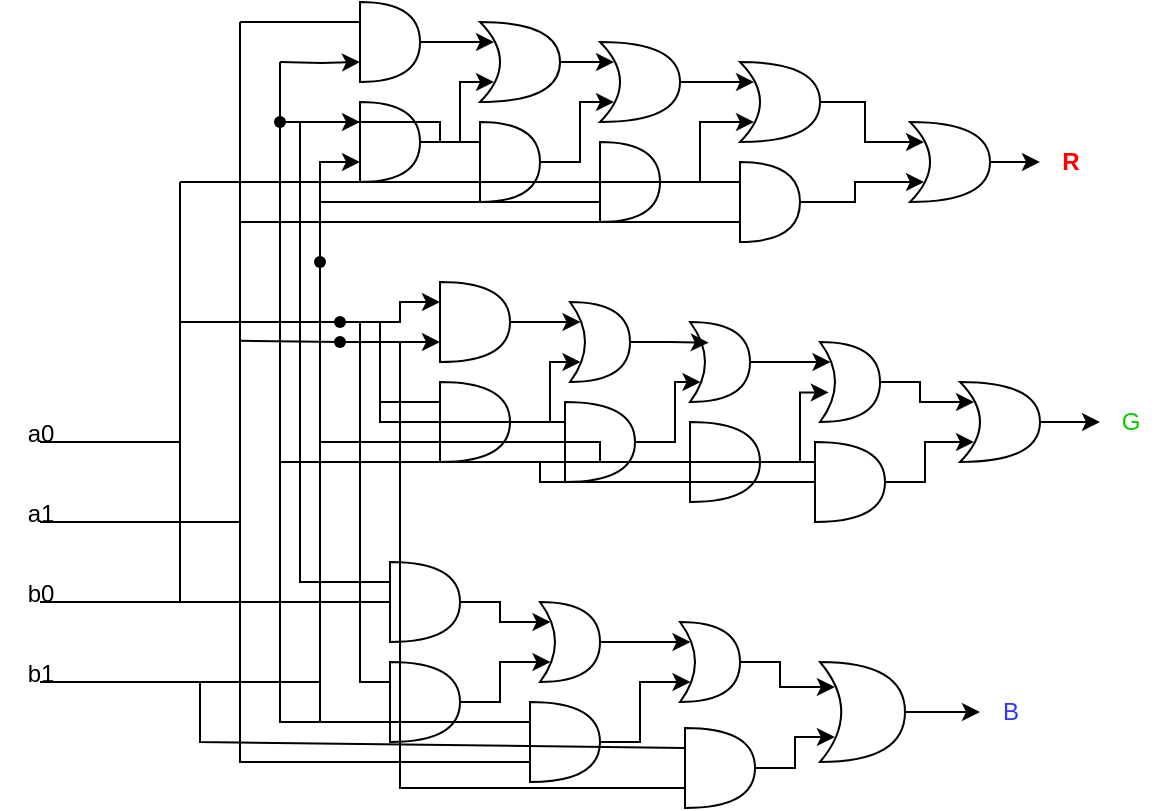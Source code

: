 <mxfile version="26.0.14">
  <diagram name="Page-1" id="e18R6_LnfPKh5nC57Hlv">
    <mxGraphModel dx="1050" dy="603" grid="1" gridSize="10" guides="1" tooltips="1" connect="1" arrows="1" fold="1" page="1" pageScale="1" pageWidth="850" pageHeight="1100" math="0" shadow="0">
      <root>
        <mxCell id="0" />
        <mxCell id="1" parent="0" />
        <mxCell id="m_qxUJUoMmuEMGVjWjaj-1" value="" style="endArrow=none;html=1;rounded=0;" parent="1" edge="1">
          <mxGeometry width="50" height="50" relative="1" as="geometry">
            <mxPoint x="100" y="320" as="sourcePoint" />
            <mxPoint x="170" y="320" as="targetPoint" />
          </mxGeometry>
        </mxCell>
        <mxCell id="m_qxUJUoMmuEMGVjWjaj-2" value="" style="endArrow=none;html=1;rounded=0;" parent="1" edge="1">
          <mxGeometry width="50" height="50" relative="1" as="geometry">
            <mxPoint x="100" y="360" as="sourcePoint" />
            <mxPoint x="170" y="360" as="targetPoint" />
          </mxGeometry>
        </mxCell>
        <mxCell id="m_qxUJUoMmuEMGVjWjaj-3" value="" style="endArrow=none;html=1;rounded=0;" parent="1" edge="1">
          <mxGeometry width="50" height="50" relative="1" as="geometry">
            <mxPoint x="100" y="400" as="sourcePoint" />
            <mxPoint x="170" y="400" as="targetPoint" />
          </mxGeometry>
        </mxCell>
        <mxCell id="m_qxUJUoMmuEMGVjWjaj-4" value="" style="endArrow=none;html=1;rounded=0;" parent="1" edge="1">
          <mxGeometry width="50" height="50" relative="1" as="geometry">
            <mxPoint x="100" y="440" as="sourcePoint" />
            <mxPoint x="170" y="440" as="targetPoint" />
          </mxGeometry>
        </mxCell>
        <mxCell id="m_qxUJUoMmuEMGVjWjaj-5" value="a0&lt;div&gt;&lt;br&gt;&lt;/div&gt;" style="text;html=1;align=center;verticalAlign=middle;resizable=0;points=[];autosize=1;strokeColor=none;fillColor=none;" parent="1" vertex="1">
          <mxGeometry x="80" y="303" width="40" height="40" as="geometry" />
        </mxCell>
        <mxCell id="m_qxUJUoMmuEMGVjWjaj-6" value="a1&lt;div&gt;&lt;br&gt;&lt;/div&gt;" style="text;html=1;align=center;verticalAlign=middle;resizable=0;points=[];autosize=1;strokeColor=none;fillColor=none;" parent="1" vertex="1">
          <mxGeometry x="80" y="343" width="40" height="40" as="geometry" />
        </mxCell>
        <mxCell id="m_qxUJUoMmuEMGVjWjaj-9" value="b0&lt;div&gt;&lt;br&gt;&lt;/div&gt;" style="text;html=1;align=center;verticalAlign=middle;resizable=0;points=[];autosize=1;strokeColor=none;fillColor=none;" parent="1" vertex="1">
          <mxGeometry x="80" y="383" width="40" height="40" as="geometry" />
        </mxCell>
        <mxCell id="m_qxUJUoMmuEMGVjWjaj-10" value="b1&lt;div&gt;&lt;br&gt;&lt;/div&gt;" style="text;html=1;align=center;verticalAlign=middle;resizable=0;points=[];autosize=1;strokeColor=none;fillColor=none;" parent="1" vertex="1">
          <mxGeometry x="80" y="423" width="40" height="40" as="geometry" />
        </mxCell>
        <mxCell id="m_qxUJUoMmuEMGVjWjaj-11" value="" style="endArrow=none;html=1;rounded=0;" parent="1" edge="1">
          <mxGeometry width="50" height="50" relative="1" as="geometry">
            <mxPoint x="170" y="320" as="sourcePoint" />
            <mxPoint x="170" y="190" as="targetPoint" />
          </mxGeometry>
        </mxCell>
        <mxCell id="m_qxUJUoMmuEMGVjWjaj-12" value="" style="endArrow=none;html=1;rounded=0;" parent="1" edge="1">
          <mxGeometry width="50" height="50" relative="1" as="geometry">
            <mxPoint x="170" y="360" as="sourcePoint" />
            <mxPoint x="200" y="110" as="targetPoint" />
            <Array as="points">
              <mxPoint x="200" y="360" />
            </Array>
          </mxGeometry>
        </mxCell>
        <mxCell id="m_qxUJUoMmuEMGVjWjaj-13" value="" style="endArrow=none;html=1;rounded=0;" parent="1" edge="1">
          <mxGeometry width="50" height="50" relative="1" as="geometry">
            <mxPoint x="150" y="400" as="sourcePoint" />
            <mxPoint x="220" y="200" as="targetPoint" />
            <Array as="points">
              <mxPoint x="220" y="400" />
            </Array>
          </mxGeometry>
        </mxCell>
        <mxCell id="m_qxUJUoMmuEMGVjWjaj-15" value="" style="shape=or;whiteSpace=wrap;html=1;" parent="1" vertex="1">
          <mxGeometry x="260" y="100" width="30" height="40" as="geometry" />
        </mxCell>
        <mxCell id="m_qxUJUoMmuEMGVjWjaj-16" value="" style="shape=or;whiteSpace=wrap;html=1;" parent="1" vertex="1">
          <mxGeometry x="260" y="150" width="30" height="40" as="geometry" />
        </mxCell>
        <mxCell id="m_qxUJUoMmuEMGVjWjaj-17" value="" style="shape=or;whiteSpace=wrap;html=1;" parent="1" vertex="1">
          <mxGeometry x="450" y="180" width="30" height="40" as="geometry" />
        </mxCell>
        <mxCell id="m_qxUJUoMmuEMGVjWjaj-18" value="" style="shape=or;whiteSpace=wrap;html=1;" parent="1" vertex="1">
          <mxGeometry x="380" y="170" width="30" height="40" as="geometry" />
        </mxCell>
        <mxCell id="m_qxUJUoMmuEMGVjWjaj-19" value="" style="shape=or;whiteSpace=wrap;html=1;" parent="1" vertex="1">
          <mxGeometry x="320" y="160" width="30" height="40" as="geometry" />
        </mxCell>
        <mxCell id="m_qxUJUoMmuEMGVjWjaj-20" value="" style="endArrow=none;html=1;rounded=0;entryX=0.3;entryY=0.6;entryDx=0;entryDy=0;entryPerimeter=0;" parent="1" target="m_qxUJUoMmuEMGVjWjaj-40" edge="1">
          <mxGeometry width="50" height="50" relative="1" as="geometry">
            <mxPoint x="220" y="200" as="sourcePoint" />
            <mxPoint x="220" y="160" as="targetPoint" />
            <Array as="points">
              <mxPoint x="220" y="160" />
            </Array>
          </mxGeometry>
        </mxCell>
        <mxCell id="m_qxUJUoMmuEMGVjWjaj-38" value="" style="endArrow=none;html=1;rounded=0;" parent="1" target="m_qxUJUoMmuEMGVjWjaj-37" edge="1">
          <mxGeometry width="50" height="50" relative="1" as="geometry">
            <mxPoint x="170" y="440" as="sourcePoint" />
            <mxPoint x="245" y="180" as="targetPoint" />
            <Array as="points">
              <mxPoint x="240" y="440" />
            </Array>
          </mxGeometry>
        </mxCell>
        <mxCell id="m_qxUJUoMmuEMGVjWjaj-37" value="" style="shape=waypoint;sketch=0;size=6;pointerEvents=1;points=[];fillColor=none;resizable=0;rotatable=0;perimeter=centerPerimeter;snapToPoint=1;" parent="1" vertex="1">
          <mxGeometry x="230" y="220" width="20" height="20" as="geometry" />
        </mxCell>
        <mxCell id="m_qxUJUoMmuEMGVjWjaj-39" style="edgeStyle=orthogonalEdgeStyle;rounded=0;orthogonalLoop=1;jettySize=auto;html=1;entryX=0;entryY=0.75;entryDx=0;entryDy=0;entryPerimeter=0;" parent="1" source="m_qxUJUoMmuEMGVjWjaj-37" target="m_qxUJUoMmuEMGVjWjaj-16" edge="1">
          <mxGeometry relative="1" as="geometry">
            <Array as="points">
              <mxPoint x="240" y="180" />
            </Array>
          </mxGeometry>
        </mxCell>
        <mxCell id="m_qxUJUoMmuEMGVjWjaj-41" value="" style="edgeStyle=orthogonalEdgeStyle;rounded=0;orthogonalLoop=1;jettySize=auto;html=1;entryX=0;entryY=0.25;entryDx=0;entryDy=0;entryPerimeter=0;exitX=1.085;exitY=0.952;exitDx=0;exitDy=0;exitPerimeter=0;" parent="1" source="m_qxUJUoMmuEMGVjWjaj-40" target="m_qxUJUoMmuEMGVjWjaj-16" edge="1">
          <mxGeometry relative="1" as="geometry" />
        </mxCell>
        <mxCell id="m_qxUJUoMmuEMGVjWjaj-42" value="" style="endArrow=none;html=1;rounded=0;entryX=0;entryY=0.25;entryDx=0;entryDy=0;entryPerimeter=0;" parent="1" target="m_qxUJUoMmuEMGVjWjaj-15" edge="1">
          <mxGeometry width="50" height="50" relative="1" as="geometry">
            <mxPoint x="200" y="110" as="sourcePoint" />
            <mxPoint x="450" y="320" as="targetPoint" />
          </mxGeometry>
        </mxCell>
        <mxCell id="m_qxUJUoMmuEMGVjWjaj-43" value="" style="endArrow=none;html=1;rounded=0;" parent="1" source="m_qxUJUoMmuEMGVjWjaj-40" edge="1">
          <mxGeometry width="50" height="50" relative="1" as="geometry">
            <mxPoint x="220" y="160" as="sourcePoint" />
            <mxPoint x="220" y="130" as="targetPoint" />
            <Array as="points" />
          </mxGeometry>
        </mxCell>
        <mxCell id="m_qxUJUoMmuEMGVjWjaj-45" style="edgeStyle=orthogonalEdgeStyle;rounded=0;orthogonalLoop=1;jettySize=auto;html=1;entryX=1.2;entryY=0.65;entryDx=0;entryDy=0;entryPerimeter=0;" parent="1" edge="1">
          <mxGeometry relative="1" as="geometry">
            <mxPoint x="210" y="130" as="sourcePoint" />
            <mxPoint x="210" y="130" as="targetPoint" />
          </mxGeometry>
        </mxCell>
        <mxCell id="m_qxUJUoMmuEMGVjWjaj-46" style="edgeStyle=orthogonalEdgeStyle;rounded=0;orthogonalLoop=1;jettySize=auto;html=1;entryX=1.05;entryY=0.55;entryDx=0;entryDy=0;entryPerimeter=0;" parent="1" edge="1">
          <mxGeometry relative="1" as="geometry">
            <mxPoint x="210" y="130" as="sourcePoint" />
            <mxPoint x="210" y="130" as="targetPoint" />
          </mxGeometry>
        </mxCell>
        <mxCell id="m_qxUJUoMmuEMGVjWjaj-48" style="edgeStyle=orthogonalEdgeStyle;rounded=0;orthogonalLoop=1;jettySize=auto;html=1;entryX=0;entryY=0.75;entryDx=0;entryDy=0;entryPerimeter=0;" parent="1" target="m_qxUJUoMmuEMGVjWjaj-15" edge="1">
          <mxGeometry relative="1" as="geometry">
            <mxPoint x="220" y="130" as="sourcePoint" />
          </mxGeometry>
        </mxCell>
        <mxCell id="m_qxUJUoMmuEMGVjWjaj-49" value="" style="shape=xor;whiteSpace=wrap;html=1;" parent="1" vertex="1">
          <mxGeometry x="320" y="110" width="40" height="40" as="geometry" />
        </mxCell>
        <mxCell id="m_qxUJUoMmuEMGVjWjaj-50" style="edgeStyle=orthogonalEdgeStyle;rounded=0;orthogonalLoop=1;jettySize=auto;html=1;entryX=0.175;entryY=0.75;entryDx=0;entryDy=0;entryPerimeter=0;" parent="1" source="m_qxUJUoMmuEMGVjWjaj-16" target="m_qxUJUoMmuEMGVjWjaj-49" edge="1">
          <mxGeometry relative="1" as="geometry" />
        </mxCell>
        <mxCell id="m_qxUJUoMmuEMGVjWjaj-51" style="edgeStyle=orthogonalEdgeStyle;rounded=0;orthogonalLoop=1;jettySize=auto;html=1;exitX=1;exitY=0.5;exitDx=0;exitDy=0;exitPerimeter=0;entryX=0.175;entryY=0.25;entryDx=0;entryDy=0;entryPerimeter=0;" parent="1" source="m_qxUJUoMmuEMGVjWjaj-15" target="m_qxUJUoMmuEMGVjWjaj-49" edge="1">
          <mxGeometry relative="1" as="geometry" />
        </mxCell>
        <mxCell id="m_qxUJUoMmuEMGVjWjaj-52" value="" style="endArrow=none;html=1;rounded=0;entryDx=0;entryDy=0;entryPerimeter=0;entryX=-0.029;entryY=0.511;" parent="1" target="m_qxUJUoMmuEMGVjWjaj-40" edge="1">
          <mxGeometry width="50" height="50" relative="1" as="geometry">
            <mxPoint x="220" y="160" as="sourcePoint" />
            <mxPoint x="210" y="130" as="targetPoint" />
            <Array as="points" />
          </mxGeometry>
        </mxCell>
        <mxCell id="m_qxUJUoMmuEMGVjWjaj-40" value="" style="shape=waypoint;sketch=0;size=6;pointerEvents=1;points=[];fillColor=none;resizable=0;rotatable=0;perimeter=centerPerimeter;snapToPoint=1;" parent="1" vertex="1">
          <mxGeometry x="210" y="150" width="20" height="20" as="geometry" />
        </mxCell>
        <mxCell id="m_qxUJUoMmuEMGVjWjaj-53" style="edgeStyle=orthogonalEdgeStyle;rounded=0;orthogonalLoop=1;jettySize=auto;html=1;" parent="1" source="m_qxUJUoMmuEMGVjWjaj-40" target="m_qxUJUoMmuEMGVjWjaj-40" edge="1">
          <mxGeometry relative="1" as="geometry" />
        </mxCell>
        <mxCell id="m_qxUJUoMmuEMGVjWjaj-54" value="" style="endArrow=none;html=1;rounded=0;entryX=0;entryY=0.25;entryDx=0;entryDy=0;entryPerimeter=0;" parent="1" target="m_qxUJUoMmuEMGVjWjaj-19" edge="1">
          <mxGeometry width="50" height="50" relative="1" as="geometry">
            <mxPoint x="230" y="160" as="sourcePoint" />
            <mxPoint x="310" y="190" as="targetPoint" />
            <Array as="points">
              <mxPoint x="300" y="160" />
              <mxPoint x="300" y="170" />
            </Array>
          </mxGeometry>
        </mxCell>
        <mxCell id="m_qxUJUoMmuEMGVjWjaj-55" value="" style="endArrow=none;html=1;rounded=0;entryX=0;entryY=0.75;entryDx=0;entryDy=0;entryPerimeter=0;" parent="1" target="m_qxUJUoMmuEMGVjWjaj-19" edge="1">
          <mxGeometry width="50" height="50" relative="1" as="geometry">
            <mxPoint x="170" y="190" as="sourcePoint" />
            <mxPoint x="330" y="150" as="targetPoint" />
          </mxGeometry>
        </mxCell>
        <mxCell id="m_qxUJUoMmuEMGVjWjaj-56" value="" style="shape=xor;whiteSpace=wrap;html=1;" parent="1" vertex="1">
          <mxGeometry x="380" y="120" width="40" height="40" as="geometry" />
        </mxCell>
        <mxCell id="m_qxUJUoMmuEMGVjWjaj-57" style="edgeStyle=orthogonalEdgeStyle;rounded=0;orthogonalLoop=1;jettySize=auto;html=1;entryX=0.175;entryY=0.25;entryDx=0;entryDy=0;entryPerimeter=0;" parent="1" source="m_qxUJUoMmuEMGVjWjaj-49" target="m_qxUJUoMmuEMGVjWjaj-56" edge="1">
          <mxGeometry relative="1" as="geometry" />
        </mxCell>
        <mxCell id="m_qxUJUoMmuEMGVjWjaj-59" style="edgeStyle=orthogonalEdgeStyle;rounded=0;orthogonalLoop=1;jettySize=auto;html=1;exitX=1;exitY=0.5;exitDx=0;exitDy=0;exitPerimeter=0;entryX=0.175;entryY=0.75;entryDx=0;entryDy=0;entryPerimeter=0;" parent="1" source="m_qxUJUoMmuEMGVjWjaj-19" target="m_qxUJUoMmuEMGVjWjaj-56" edge="1">
          <mxGeometry relative="1" as="geometry" />
        </mxCell>
        <mxCell id="m_qxUJUoMmuEMGVjWjaj-60" value="" style="endArrow=none;html=1;rounded=0;entryX=0;entryY=0.75;entryDx=0;entryDy=0;entryPerimeter=0;" parent="1" target="m_qxUJUoMmuEMGVjWjaj-18" edge="1">
          <mxGeometry width="50" height="50" relative="1" as="geometry">
            <mxPoint x="240" y="200" as="sourcePoint" />
            <mxPoint x="350" y="160" as="targetPoint" />
          </mxGeometry>
        </mxCell>
        <mxCell id="m_qxUJUoMmuEMGVjWjaj-61" value="" style="endArrow=none;html=1;rounded=0;entryX=0;entryY=0.5;entryDx=0;entryDy=0;entryPerimeter=0;" parent="1" target="m_qxUJUoMmuEMGVjWjaj-18" edge="1">
          <mxGeometry width="50" height="50" relative="1" as="geometry">
            <mxPoint x="290" y="190" as="sourcePoint" />
            <mxPoint x="350" y="160" as="targetPoint" />
          </mxGeometry>
        </mxCell>
        <mxCell id="m_qxUJUoMmuEMGVjWjaj-62" value="" style="shape=xor;whiteSpace=wrap;html=1;" parent="1" vertex="1">
          <mxGeometry x="450" y="130" width="40" height="40" as="geometry" />
        </mxCell>
        <mxCell id="m_qxUJUoMmuEMGVjWjaj-64" style="edgeStyle=orthogonalEdgeStyle;rounded=0;orthogonalLoop=1;jettySize=auto;html=1;entryX=0.175;entryY=0.25;entryDx=0;entryDy=0;entryPerimeter=0;" parent="1" source="m_qxUJUoMmuEMGVjWjaj-56" target="m_qxUJUoMmuEMGVjWjaj-62" edge="1">
          <mxGeometry relative="1" as="geometry" />
        </mxCell>
        <mxCell id="m_qxUJUoMmuEMGVjWjaj-65" style="edgeStyle=orthogonalEdgeStyle;rounded=0;orthogonalLoop=1;jettySize=auto;html=1;entryX=0.175;entryY=0.75;entryDx=0;entryDy=0;entryPerimeter=0;" parent="1" source="m_qxUJUoMmuEMGVjWjaj-18" target="m_qxUJUoMmuEMGVjWjaj-62" edge="1">
          <mxGeometry relative="1" as="geometry" />
        </mxCell>
        <mxCell id="m_qxUJUoMmuEMGVjWjaj-66" value="" style="endArrow=none;html=1;rounded=0;entryX=0;entryY=0.25;entryDx=0;entryDy=0;entryPerimeter=0;" parent="1" target="m_qxUJUoMmuEMGVjWjaj-17" edge="1">
          <mxGeometry width="50" height="50" relative="1" as="geometry">
            <mxPoint x="360" y="190" as="sourcePoint" />
            <mxPoint x="340" y="180" as="targetPoint" />
          </mxGeometry>
        </mxCell>
        <mxCell id="m_qxUJUoMmuEMGVjWjaj-67" value="" style="endArrow=none;html=1;rounded=0;entryX=0;entryY=0.75;entryDx=0;entryDy=0;entryPerimeter=0;" parent="1" target="m_qxUJUoMmuEMGVjWjaj-17" edge="1">
          <mxGeometry width="50" height="50" relative="1" as="geometry">
            <mxPoint x="200" y="210" as="sourcePoint" />
            <mxPoint x="340" y="180" as="targetPoint" />
          </mxGeometry>
        </mxCell>
        <mxCell id="m_qxUJUoMmuEMGVjWjaj-71" style="edgeStyle=orthogonalEdgeStyle;rounded=0;orthogonalLoop=1;jettySize=auto;html=1;" parent="1" source="m_qxUJUoMmuEMGVjWjaj-68" edge="1" target="m_qxUJUoMmuEMGVjWjaj-72">
          <mxGeometry relative="1" as="geometry">
            <mxPoint x="590" y="180" as="targetPoint" />
          </mxGeometry>
        </mxCell>
        <mxCell id="m_qxUJUoMmuEMGVjWjaj-68" value="" style="shape=xor;whiteSpace=wrap;html=1;" parent="1" vertex="1">
          <mxGeometry x="535" y="160" width="40" height="40" as="geometry" />
        </mxCell>
        <mxCell id="m_qxUJUoMmuEMGVjWjaj-69" style="edgeStyle=orthogonalEdgeStyle;rounded=0;orthogonalLoop=1;jettySize=auto;html=1;entryX=0.175;entryY=0.75;entryDx=0;entryDy=0;entryPerimeter=0;" parent="1" source="m_qxUJUoMmuEMGVjWjaj-17" target="m_qxUJUoMmuEMGVjWjaj-68" edge="1">
          <mxGeometry relative="1" as="geometry" />
        </mxCell>
        <mxCell id="m_qxUJUoMmuEMGVjWjaj-70" style="edgeStyle=orthogonalEdgeStyle;rounded=0;orthogonalLoop=1;jettySize=auto;html=1;exitX=1;exitY=0.5;exitDx=0;exitDy=0;exitPerimeter=0;entryX=0.175;entryY=0.25;entryDx=0;entryDy=0;entryPerimeter=0;" parent="1" source="m_qxUJUoMmuEMGVjWjaj-62" target="m_qxUJUoMmuEMGVjWjaj-68" edge="1">
          <mxGeometry relative="1" as="geometry" />
        </mxCell>
        <mxCell id="m_qxUJUoMmuEMGVjWjaj-72" value="R" style="text;html=1;align=center;verticalAlign=middle;resizable=0;points=[];autosize=1;fontColor=#FF0000;fontStyle=1" parent="1" vertex="1">
          <mxGeometry x="600" y="165" width="30" height="30" as="geometry" />
        </mxCell>
        <mxCell id="m_qxUJUoMmuEMGVjWjaj-75" value="" style="shape=or;whiteSpace=wrap;html=1;" parent="1" vertex="1">
          <mxGeometry x="300" y="240" width="35" height="40" as="geometry" />
        </mxCell>
        <mxCell id="m_qxUJUoMmuEMGVjWjaj-85" value="" style="shape=xor;whiteSpace=wrap;html=1;" parent="1" vertex="1">
          <mxGeometry x="365" y="250" width="30" height="40" as="geometry" />
        </mxCell>
        <mxCell id="m_qxUJUoMmuEMGVjWjaj-86" value="" style="endArrow=none;html=1;rounded=0;" parent="1" edge="1">
          <mxGeometry width="50" height="50" relative="1" as="geometry">
            <mxPoint x="170" y="260" as="sourcePoint" />
            <mxPoint x="250" y="260" as="targetPoint" />
          </mxGeometry>
        </mxCell>
        <mxCell id="m_qxUJUoMmuEMGVjWjaj-87" value="" style="shape=waypoint;sketch=0;size=6;pointerEvents=1;points=[];fillColor=none;resizable=0;rotatable=0;perimeter=centerPerimeter;snapToPoint=1;" parent="1" vertex="1">
          <mxGeometry x="240" y="250" width="20" height="20" as="geometry" />
        </mxCell>
        <mxCell id="m_qxUJUoMmuEMGVjWjaj-89" style="edgeStyle=orthogonalEdgeStyle;rounded=0;orthogonalLoop=1;jettySize=auto;html=1;entryX=0;entryY=0.25;entryDx=0;entryDy=0;entryPerimeter=0;" parent="1" source="m_qxUJUoMmuEMGVjWjaj-87" target="m_qxUJUoMmuEMGVjWjaj-75" edge="1">
          <mxGeometry relative="1" as="geometry" />
        </mxCell>
        <mxCell id="m_qxUJUoMmuEMGVjWjaj-92" value="" style="endArrow=none;html=1;rounded=0;" parent="1" target="m_qxUJUoMmuEMGVjWjaj-91" edge="1">
          <mxGeometry width="50" height="50" relative="1" as="geometry">
            <mxPoint x="200" y="269.38" as="sourcePoint" />
            <mxPoint x="280" y="269.38" as="targetPoint" />
          </mxGeometry>
        </mxCell>
        <mxCell id="m_qxUJUoMmuEMGVjWjaj-91" value="" style="shape=waypoint;sketch=0;size=6;pointerEvents=1;points=[];fillColor=none;resizable=0;rotatable=0;perimeter=centerPerimeter;snapToPoint=1;" parent="1" vertex="1">
          <mxGeometry x="240" y="260" width="20" height="20" as="geometry" />
        </mxCell>
        <mxCell id="m_qxUJUoMmuEMGVjWjaj-93" style="edgeStyle=orthogonalEdgeStyle;rounded=0;orthogonalLoop=1;jettySize=auto;html=1;entryX=0;entryY=0.75;entryDx=0;entryDy=0;entryPerimeter=0;" parent="1" source="m_qxUJUoMmuEMGVjWjaj-91" target="m_qxUJUoMmuEMGVjWjaj-75" edge="1">
          <mxGeometry relative="1" as="geometry" />
        </mxCell>
        <mxCell id="m_qxUJUoMmuEMGVjWjaj-98" value="" style="shape=or;whiteSpace=wrap;html=1;" parent="1" vertex="1">
          <mxGeometry x="300" y="290" width="35" height="40" as="geometry" />
        </mxCell>
        <mxCell id="m_qxUJUoMmuEMGVjWjaj-99" value="" style="endArrow=none;html=1;rounded=0;entryX=0;entryY=0.25;entryDx=0;entryDy=0;entryPerimeter=0;" parent="1" target="m_qxUJUoMmuEMGVjWjaj-98" edge="1">
          <mxGeometry width="50" height="50" relative="1" as="geometry">
            <mxPoint x="270" y="260" as="sourcePoint" />
            <mxPoint x="360" y="280" as="targetPoint" />
            <Array as="points">
              <mxPoint x="270" y="300" />
            </Array>
          </mxGeometry>
        </mxCell>
        <mxCell id="m_qxUJUoMmuEMGVjWjaj-100" value="" style="endArrow=none;html=1;rounded=0;entryX=0;entryY=0.75;entryDx=0;entryDy=0;entryPerimeter=0;" parent="1" target="m_qxUJUoMmuEMGVjWjaj-98" edge="1">
          <mxGeometry width="50" height="50" relative="1" as="geometry">
            <mxPoint x="240" y="320" as="sourcePoint" />
            <mxPoint x="360" y="280" as="targetPoint" />
          </mxGeometry>
        </mxCell>
        <mxCell id="m_qxUJUoMmuEMGVjWjaj-101" style="edgeStyle=orthogonalEdgeStyle;rounded=0;orthogonalLoop=1;jettySize=auto;html=1;entryX=0.175;entryY=0.25;entryDx=0;entryDy=0;entryPerimeter=0;" parent="1" source="m_qxUJUoMmuEMGVjWjaj-75" target="m_qxUJUoMmuEMGVjWjaj-85" edge="1">
          <mxGeometry relative="1" as="geometry" />
        </mxCell>
        <mxCell id="m_qxUJUoMmuEMGVjWjaj-102" style="edgeStyle=orthogonalEdgeStyle;rounded=0;orthogonalLoop=1;jettySize=auto;html=1;exitX=1;exitY=0.5;exitDx=0;exitDy=0;exitPerimeter=0;entryX=0.175;entryY=0.75;entryDx=0;entryDy=0;entryPerimeter=0;" parent="1" source="m_qxUJUoMmuEMGVjWjaj-98" target="m_qxUJUoMmuEMGVjWjaj-85" edge="1">
          <mxGeometry relative="1" as="geometry" />
        </mxCell>
        <mxCell id="m_qxUJUoMmuEMGVjWjaj-103" value="" style="shape=or;whiteSpace=wrap;html=1;" parent="1" vertex="1">
          <mxGeometry x="362.5" y="300" width="35" height="40" as="geometry" />
        </mxCell>
        <mxCell id="m_qxUJUoMmuEMGVjWjaj-104" value="" style="endArrow=none;html=1;rounded=0;entryX=0;entryY=0.25;entryDx=0;entryDy=0;entryPerimeter=0;" parent="1" target="m_qxUJUoMmuEMGVjWjaj-103" edge="1">
          <mxGeometry width="50" height="50" relative="1" as="geometry">
            <mxPoint x="270" y="300" as="sourcePoint" />
            <mxPoint x="370" y="250" as="targetPoint" />
            <Array as="points">
              <mxPoint x="270" y="310" />
              <mxPoint x="310" y="310" />
            </Array>
          </mxGeometry>
        </mxCell>
        <mxCell id="m_qxUJUoMmuEMGVjWjaj-105" value="" style="endArrow=none;html=1;rounded=0;entryX=0;entryY=0.75;entryDx=0;entryDy=0;entryPerimeter=0;" parent="1" target="m_qxUJUoMmuEMGVjWjaj-103" edge="1">
          <mxGeometry width="50" height="50" relative="1" as="geometry">
            <mxPoint x="220" y="330" as="sourcePoint" />
            <mxPoint x="370" y="250" as="targetPoint" />
          </mxGeometry>
        </mxCell>
        <mxCell id="m_qxUJUoMmuEMGVjWjaj-107" value="" style="shape=xor;whiteSpace=wrap;html=1;" parent="1" vertex="1">
          <mxGeometry x="425" y="260" width="30" height="40" as="geometry" />
        </mxCell>
        <mxCell id="m_qxUJUoMmuEMGVjWjaj-108" style="edgeStyle=orthogonalEdgeStyle;rounded=0;orthogonalLoop=1;jettySize=auto;html=1;entryX=0.175;entryY=0.75;entryDx=0;entryDy=0;entryPerimeter=0;" parent="1" source="m_qxUJUoMmuEMGVjWjaj-103" target="m_qxUJUoMmuEMGVjWjaj-107" edge="1">
          <mxGeometry relative="1" as="geometry" />
        </mxCell>
        <mxCell id="m_qxUJUoMmuEMGVjWjaj-109" style="edgeStyle=orthogonalEdgeStyle;rounded=0;orthogonalLoop=1;jettySize=auto;html=1;entryX=0.313;entryY=0.259;entryDx=0;entryDy=0;entryPerimeter=0;" parent="1" source="m_qxUJUoMmuEMGVjWjaj-85" target="m_qxUJUoMmuEMGVjWjaj-107" edge="1">
          <mxGeometry relative="1" as="geometry" />
        </mxCell>
        <mxCell id="m_qxUJUoMmuEMGVjWjaj-110" value="" style="shape=or;whiteSpace=wrap;html=1;" parent="1" vertex="1">
          <mxGeometry x="425" y="310" width="35" height="40" as="geometry" />
        </mxCell>
        <mxCell id="m_qxUJUoMmuEMGVjWjaj-111" value="" style="endArrow=none;html=1;rounded=0;entryX=0;entryY=0.75;entryDx=0;entryDy=0;entryPerimeter=0;" parent="1" target="m_qxUJUoMmuEMGVjWjaj-110" edge="1">
          <mxGeometry width="50" height="50" relative="1" as="geometry">
            <mxPoint x="350" y="330" as="sourcePoint" />
            <mxPoint x="410" y="280" as="targetPoint" />
            <Array as="points">
              <mxPoint x="350" y="340" />
            </Array>
          </mxGeometry>
        </mxCell>
        <mxCell id="m_qxUJUoMmuEMGVjWjaj-112" value="" style="endArrow=none;html=1;rounded=0;entryX=0;entryY=0.5;entryDx=0;entryDy=0;entryPerimeter=0;" parent="1" target="m_qxUJUoMmuEMGVjWjaj-110" edge="1">
          <mxGeometry width="50" height="50" relative="1" as="geometry">
            <mxPoint x="280" y="320" as="sourcePoint" />
            <mxPoint x="480" y="330" as="targetPoint" />
            <Array as="points">
              <mxPoint x="350" y="320" />
              <mxPoint x="380" y="320" />
              <mxPoint x="380" y="330" />
            </Array>
          </mxGeometry>
        </mxCell>
        <mxCell id="m_qxUJUoMmuEMGVjWjaj-113" value="" style="shape=xor;whiteSpace=wrap;html=1;" parent="1" vertex="1">
          <mxGeometry x="490" y="270" width="30" height="40" as="geometry" />
        </mxCell>
        <mxCell id="m_qxUJUoMmuEMGVjWjaj-114" style="edgeStyle=orthogonalEdgeStyle;rounded=0;orthogonalLoop=1;jettySize=auto;html=1;exitX=1;exitY=0.5;exitDx=0;exitDy=0;exitPerimeter=0;entryX=0.146;entryY=0.631;entryDx=0;entryDy=0;entryPerimeter=0;" parent="1" source="m_qxUJUoMmuEMGVjWjaj-110" target="m_qxUJUoMmuEMGVjWjaj-113" edge="1">
          <mxGeometry relative="1" as="geometry" />
        </mxCell>
        <mxCell id="m_qxUJUoMmuEMGVjWjaj-115" style="edgeStyle=orthogonalEdgeStyle;rounded=0;orthogonalLoop=1;jettySize=auto;html=1;entryX=0.175;entryY=0.25;entryDx=0;entryDy=0;entryPerimeter=0;" parent="1" source="m_qxUJUoMmuEMGVjWjaj-107" target="m_qxUJUoMmuEMGVjWjaj-113" edge="1">
          <mxGeometry relative="1" as="geometry" />
        </mxCell>
        <mxCell id="m_qxUJUoMmuEMGVjWjaj-116" value="" style="shape=or;whiteSpace=wrap;html=1;" parent="1" vertex="1">
          <mxGeometry x="487.5" y="320" width="35" height="40" as="geometry" />
        </mxCell>
        <mxCell id="m_qxUJUoMmuEMGVjWjaj-117" value="" style="endArrow=none;html=1;rounded=0;entryX=0;entryY=0.25;entryDx=0;entryDy=0;entryPerimeter=0;" parent="1" target="m_qxUJUoMmuEMGVjWjaj-116" edge="1">
          <mxGeometry width="50" height="50" relative="1" as="geometry">
            <mxPoint x="260" y="270" as="sourcePoint" />
            <mxPoint x="420" y="310" as="targetPoint" />
            <Array as="points">
              <mxPoint x="260" y="330" />
            </Array>
          </mxGeometry>
        </mxCell>
        <mxCell id="m_qxUJUoMmuEMGVjWjaj-118" value="" style="endArrow=none;html=1;rounded=0;entryX=0;entryY=0.5;entryDx=0;entryDy=0;entryPerimeter=0;" parent="1" target="m_qxUJUoMmuEMGVjWjaj-116" edge="1">
          <mxGeometry width="50" height="50" relative="1" as="geometry">
            <mxPoint x="400" y="340" as="sourcePoint" />
            <mxPoint x="410" y="310" as="targetPoint" />
          </mxGeometry>
        </mxCell>
        <mxCell id="m_qxUJUoMmuEMGVjWjaj-123" style="edgeStyle=orthogonalEdgeStyle;rounded=0;orthogonalLoop=1;jettySize=auto;html=1;" parent="1" source="m_qxUJUoMmuEMGVjWjaj-120" edge="1">
          <mxGeometry relative="1" as="geometry">
            <mxPoint x="630" y="310" as="targetPoint" />
          </mxGeometry>
        </mxCell>
        <mxCell id="m_qxUJUoMmuEMGVjWjaj-120" value="" style="shape=xor;whiteSpace=wrap;html=1;" parent="1" vertex="1">
          <mxGeometry x="560" y="290" width="40" height="40" as="geometry" />
        </mxCell>
        <mxCell id="m_qxUJUoMmuEMGVjWjaj-121" style="edgeStyle=orthogonalEdgeStyle;rounded=0;orthogonalLoop=1;jettySize=auto;html=1;entryX=0.175;entryY=0.75;entryDx=0;entryDy=0;entryPerimeter=0;" parent="1" source="m_qxUJUoMmuEMGVjWjaj-116" target="m_qxUJUoMmuEMGVjWjaj-120" edge="1">
          <mxGeometry relative="1" as="geometry" />
        </mxCell>
        <mxCell id="m_qxUJUoMmuEMGVjWjaj-122" style="edgeStyle=orthogonalEdgeStyle;rounded=0;orthogonalLoop=1;jettySize=auto;html=1;entryX=0.175;entryY=0.25;entryDx=0;entryDy=0;entryPerimeter=0;" parent="1" source="m_qxUJUoMmuEMGVjWjaj-113" target="m_qxUJUoMmuEMGVjWjaj-120" edge="1">
          <mxGeometry relative="1" as="geometry" />
        </mxCell>
        <mxCell id="m_qxUJUoMmuEMGVjWjaj-127" value="&lt;font style=&quot;color: rgb(0, 204, 0);&quot;&gt;G&lt;/font&gt;" style="text;html=1;align=center;verticalAlign=middle;resizable=0;points=[];autosize=1;strokeColor=none;fillColor=none;" parent="1" vertex="1">
          <mxGeometry x="630" y="295" width="30" height="30" as="geometry" />
        </mxCell>
        <mxCell id="m_qxUJUoMmuEMGVjWjaj-130" value="" style="shape=or;whiteSpace=wrap;html=1;" parent="1" vertex="1">
          <mxGeometry x="275" y="380" width="35" height="40" as="geometry" />
        </mxCell>
        <mxCell id="m_qxUJUoMmuEMGVjWjaj-131" value="" style="shape=or;whiteSpace=wrap;html=1;" parent="1" vertex="1">
          <mxGeometry x="275" y="430" width="35" height="40" as="geometry" />
        </mxCell>
        <mxCell id="m_qxUJUoMmuEMGVjWjaj-132" value="" style="endArrow=none;html=1;rounded=0;exitX=0;exitY=0.25;exitDx=0;exitDy=0;exitPerimeter=0;" parent="1" source="m_qxUJUoMmuEMGVjWjaj-130" edge="1">
          <mxGeometry width="50" height="50" relative="1" as="geometry">
            <mxPoint x="320" y="300" as="sourcePoint" />
            <mxPoint x="230" y="160" as="targetPoint" />
            <Array as="points">
              <mxPoint x="230" y="390" />
            </Array>
          </mxGeometry>
        </mxCell>
        <mxCell id="m_qxUJUoMmuEMGVjWjaj-134" value="" style="endArrow=none;html=1;rounded=0;exitX=0;exitY=0.5;exitDx=0;exitDy=0;exitPerimeter=0;" parent="1" source="m_qxUJUoMmuEMGVjWjaj-130" edge="1">
          <mxGeometry width="50" height="50" relative="1" as="geometry">
            <mxPoint x="350" y="330" as="sourcePoint" />
            <mxPoint x="170" y="320" as="targetPoint" />
            <Array as="points">
              <mxPoint x="170" y="400" />
            </Array>
          </mxGeometry>
        </mxCell>
        <mxCell id="m_qxUJUoMmuEMGVjWjaj-135" value="" style="endArrow=none;html=1;rounded=0;entryX=0;entryY=0.25;entryDx=0;entryDy=0;entryPerimeter=0;" parent="1" target="m_qxUJUoMmuEMGVjWjaj-131" edge="1">
          <mxGeometry width="50" height="50" relative="1" as="geometry">
            <mxPoint x="260" y="260" as="sourcePoint" />
            <mxPoint x="260" y="430" as="targetPoint" />
            <Array as="points">
              <mxPoint x="260" y="440" />
            </Array>
          </mxGeometry>
        </mxCell>
        <mxCell id="m_qxUJUoMmuEMGVjWjaj-136" value="" style="endArrow=none;html=1;rounded=0;entryX=0;entryY=0.75;entryDx=0;entryDy=0;entryPerimeter=0;" parent="1" target="m_qxUJUoMmuEMGVjWjaj-131" edge="1">
          <mxGeometry width="50" height="50" relative="1" as="geometry">
            <mxPoint x="220" y="400" as="sourcePoint" />
            <mxPoint x="380" y="310" as="targetPoint" />
            <Array as="points">
              <mxPoint x="220" y="460" />
            </Array>
          </mxGeometry>
        </mxCell>
        <mxCell id="m_qxUJUoMmuEMGVjWjaj-137" value="" style="shape=xor;whiteSpace=wrap;html=1;" parent="1" vertex="1">
          <mxGeometry x="350" y="400" width="30" height="40" as="geometry" />
        </mxCell>
        <mxCell id="m_qxUJUoMmuEMGVjWjaj-138" style="edgeStyle=orthogonalEdgeStyle;rounded=0;orthogonalLoop=1;jettySize=auto;html=1;entryX=0.175;entryY=0.25;entryDx=0;entryDy=0;entryPerimeter=0;" parent="1" source="m_qxUJUoMmuEMGVjWjaj-130" target="m_qxUJUoMmuEMGVjWjaj-137" edge="1">
          <mxGeometry relative="1" as="geometry" />
        </mxCell>
        <mxCell id="m_qxUJUoMmuEMGVjWjaj-139" style="edgeStyle=orthogonalEdgeStyle;rounded=0;orthogonalLoop=1;jettySize=auto;html=1;entryX=0.175;entryY=0.75;entryDx=0;entryDy=0;entryPerimeter=0;" parent="1" source="m_qxUJUoMmuEMGVjWjaj-131" target="m_qxUJUoMmuEMGVjWjaj-137" edge="1">
          <mxGeometry relative="1" as="geometry" />
        </mxCell>
        <mxCell id="m_qxUJUoMmuEMGVjWjaj-141" value="" style="shape=or;whiteSpace=wrap;html=1;" parent="1" vertex="1">
          <mxGeometry x="345" y="450" width="35" height="40" as="geometry" />
        </mxCell>
        <mxCell id="m_qxUJUoMmuEMGVjWjaj-142" value="" style="endArrow=none;html=1;rounded=0;entryX=0;entryY=0.25;entryDx=0;entryDy=0;entryPerimeter=0;" parent="1" target="m_qxUJUoMmuEMGVjWjaj-141" edge="1">
          <mxGeometry width="50" height="50" relative="1" as="geometry">
            <mxPoint x="240" y="220" as="sourcePoint" />
            <mxPoint x="420" y="300" as="targetPoint" />
            <Array as="points">
              <mxPoint x="240" y="460" />
            </Array>
          </mxGeometry>
        </mxCell>
        <mxCell id="m_qxUJUoMmuEMGVjWjaj-143" value="" style="endArrow=none;html=1;rounded=0;entryX=0;entryY=0.75;entryDx=0;entryDy=0;entryPerimeter=0;" parent="1" target="m_qxUJUoMmuEMGVjWjaj-141" edge="1">
          <mxGeometry width="50" height="50" relative="1" as="geometry">
            <mxPoint x="200" y="360" as="sourcePoint" />
            <mxPoint x="410" y="330" as="targetPoint" />
            <Array as="points">
              <mxPoint x="200" y="480" />
            </Array>
          </mxGeometry>
        </mxCell>
        <mxCell id="m_qxUJUoMmuEMGVjWjaj-144" value="" style="shape=xor;whiteSpace=wrap;html=1;" parent="1" vertex="1">
          <mxGeometry x="420" y="410" width="30" height="40" as="geometry" />
        </mxCell>
        <mxCell id="m_qxUJUoMmuEMGVjWjaj-145" style="edgeStyle=orthogonalEdgeStyle;rounded=0;orthogonalLoop=1;jettySize=auto;html=1;entryX=0.175;entryY=0.25;entryDx=0;entryDy=0;entryPerimeter=0;" parent="1" source="m_qxUJUoMmuEMGVjWjaj-137" target="m_qxUJUoMmuEMGVjWjaj-144" edge="1">
          <mxGeometry relative="1" as="geometry" />
        </mxCell>
        <mxCell id="m_qxUJUoMmuEMGVjWjaj-146" style="edgeStyle=orthogonalEdgeStyle;rounded=0;orthogonalLoop=1;jettySize=auto;html=1;entryX=0.175;entryY=0.75;entryDx=0;entryDy=0;entryPerimeter=0;" parent="1" source="m_qxUJUoMmuEMGVjWjaj-141" target="m_qxUJUoMmuEMGVjWjaj-144" edge="1">
          <mxGeometry relative="1" as="geometry" />
        </mxCell>
        <mxCell id="m_qxUJUoMmuEMGVjWjaj-147" value="" style="shape=or;whiteSpace=wrap;html=1;" parent="1" vertex="1">
          <mxGeometry x="422.5" y="463" width="35" height="40" as="geometry" />
        </mxCell>
        <mxCell id="m_qxUJUoMmuEMGVjWjaj-148" value="" style="endArrow=none;html=1;rounded=0;entryX=0;entryY=0.25;entryDx=0;entryDy=0;entryPerimeter=0;" parent="1" target="m_qxUJUoMmuEMGVjWjaj-147" edge="1">
          <mxGeometry width="50" height="50" relative="1" as="geometry">
            <mxPoint x="180" y="440" as="sourcePoint" />
            <mxPoint x="420" y="440" as="targetPoint" />
            <Array as="points">
              <mxPoint x="180" y="470" />
            </Array>
          </mxGeometry>
        </mxCell>
        <mxCell id="m_qxUJUoMmuEMGVjWjaj-149" value="" style="endArrow=none;html=1;rounded=0;entryX=0;entryY=0.75;entryDx=0;entryDy=0;entryPerimeter=0;" parent="1" target="m_qxUJUoMmuEMGVjWjaj-147" edge="1">
          <mxGeometry width="50" height="50" relative="1" as="geometry">
            <mxPoint x="280" y="270" as="sourcePoint" />
            <mxPoint x="430" y="300" as="targetPoint" />
            <Array as="points">
              <mxPoint x="280" y="493" />
            </Array>
          </mxGeometry>
        </mxCell>
        <mxCell id="m_qxUJUoMmuEMGVjWjaj-153" style="edgeStyle=orthogonalEdgeStyle;rounded=0;orthogonalLoop=1;jettySize=auto;html=1;" parent="1" source="m_qxUJUoMmuEMGVjWjaj-150" edge="1">
          <mxGeometry relative="1" as="geometry">
            <mxPoint x="570" y="455" as="targetPoint" />
          </mxGeometry>
        </mxCell>
        <mxCell id="m_qxUJUoMmuEMGVjWjaj-150" value="" style="shape=xor;whiteSpace=wrap;html=1;" parent="1" vertex="1">
          <mxGeometry x="490" y="430" width="42.5" height="50" as="geometry" />
        </mxCell>
        <mxCell id="m_qxUJUoMmuEMGVjWjaj-151" style="edgeStyle=orthogonalEdgeStyle;rounded=0;orthogonalLoop=1;jettySize=auto;html=1;entryX=0.175;entryY=0.25;entryDx=0;entryDy=0;entryPerimeter=0;" parent="1" source="m_qxUJUoMmuEMGVjWjaj-144" target="m_qxUJUoMmuEMGVjWjaj-150" edge="1">
          <mxGeometry relative="1" as="geometry" />
        </mxCell>
        <mxCell id="m_qxUJUoMmuEMGVjWjaj-152" style="edgeStyle=orthogonalEdgeStyle;rounded=0;orthogonalLoop=1;jettySize=auto;html=1;entryX=0.175;entryY=0.75;entryDx=0;entryDy=0;entryPerimeter=0;" parent="1" source="m_qxUJUoMmuEMGVjWjaj-147" target="m_qxUJUoMmuEMGVjWjaj-150" edge="1">
          <mxGeometry relative="1" as="geometry" />
        </mxCell>
        <mxCell id="m_qxUJUoMmuEMGVjWjaj-154" value="&lt;font style=&quot;color: rgb(51, 51, 255);&quot;&gt;B&lt;/font&gt;" style="text;html=1;align=center;verticalAlign=middle;resizable=0;points=[];autosize=1;strokeColor=none;fillColor=none;" parent="1" vertex="1">
          <mxGeometry x="570" y="440" width="30" height="30" as="geometry" />
        </mxCell>
      </root>
    </mxGraphModel>
  </diagram>
</mxfile>

